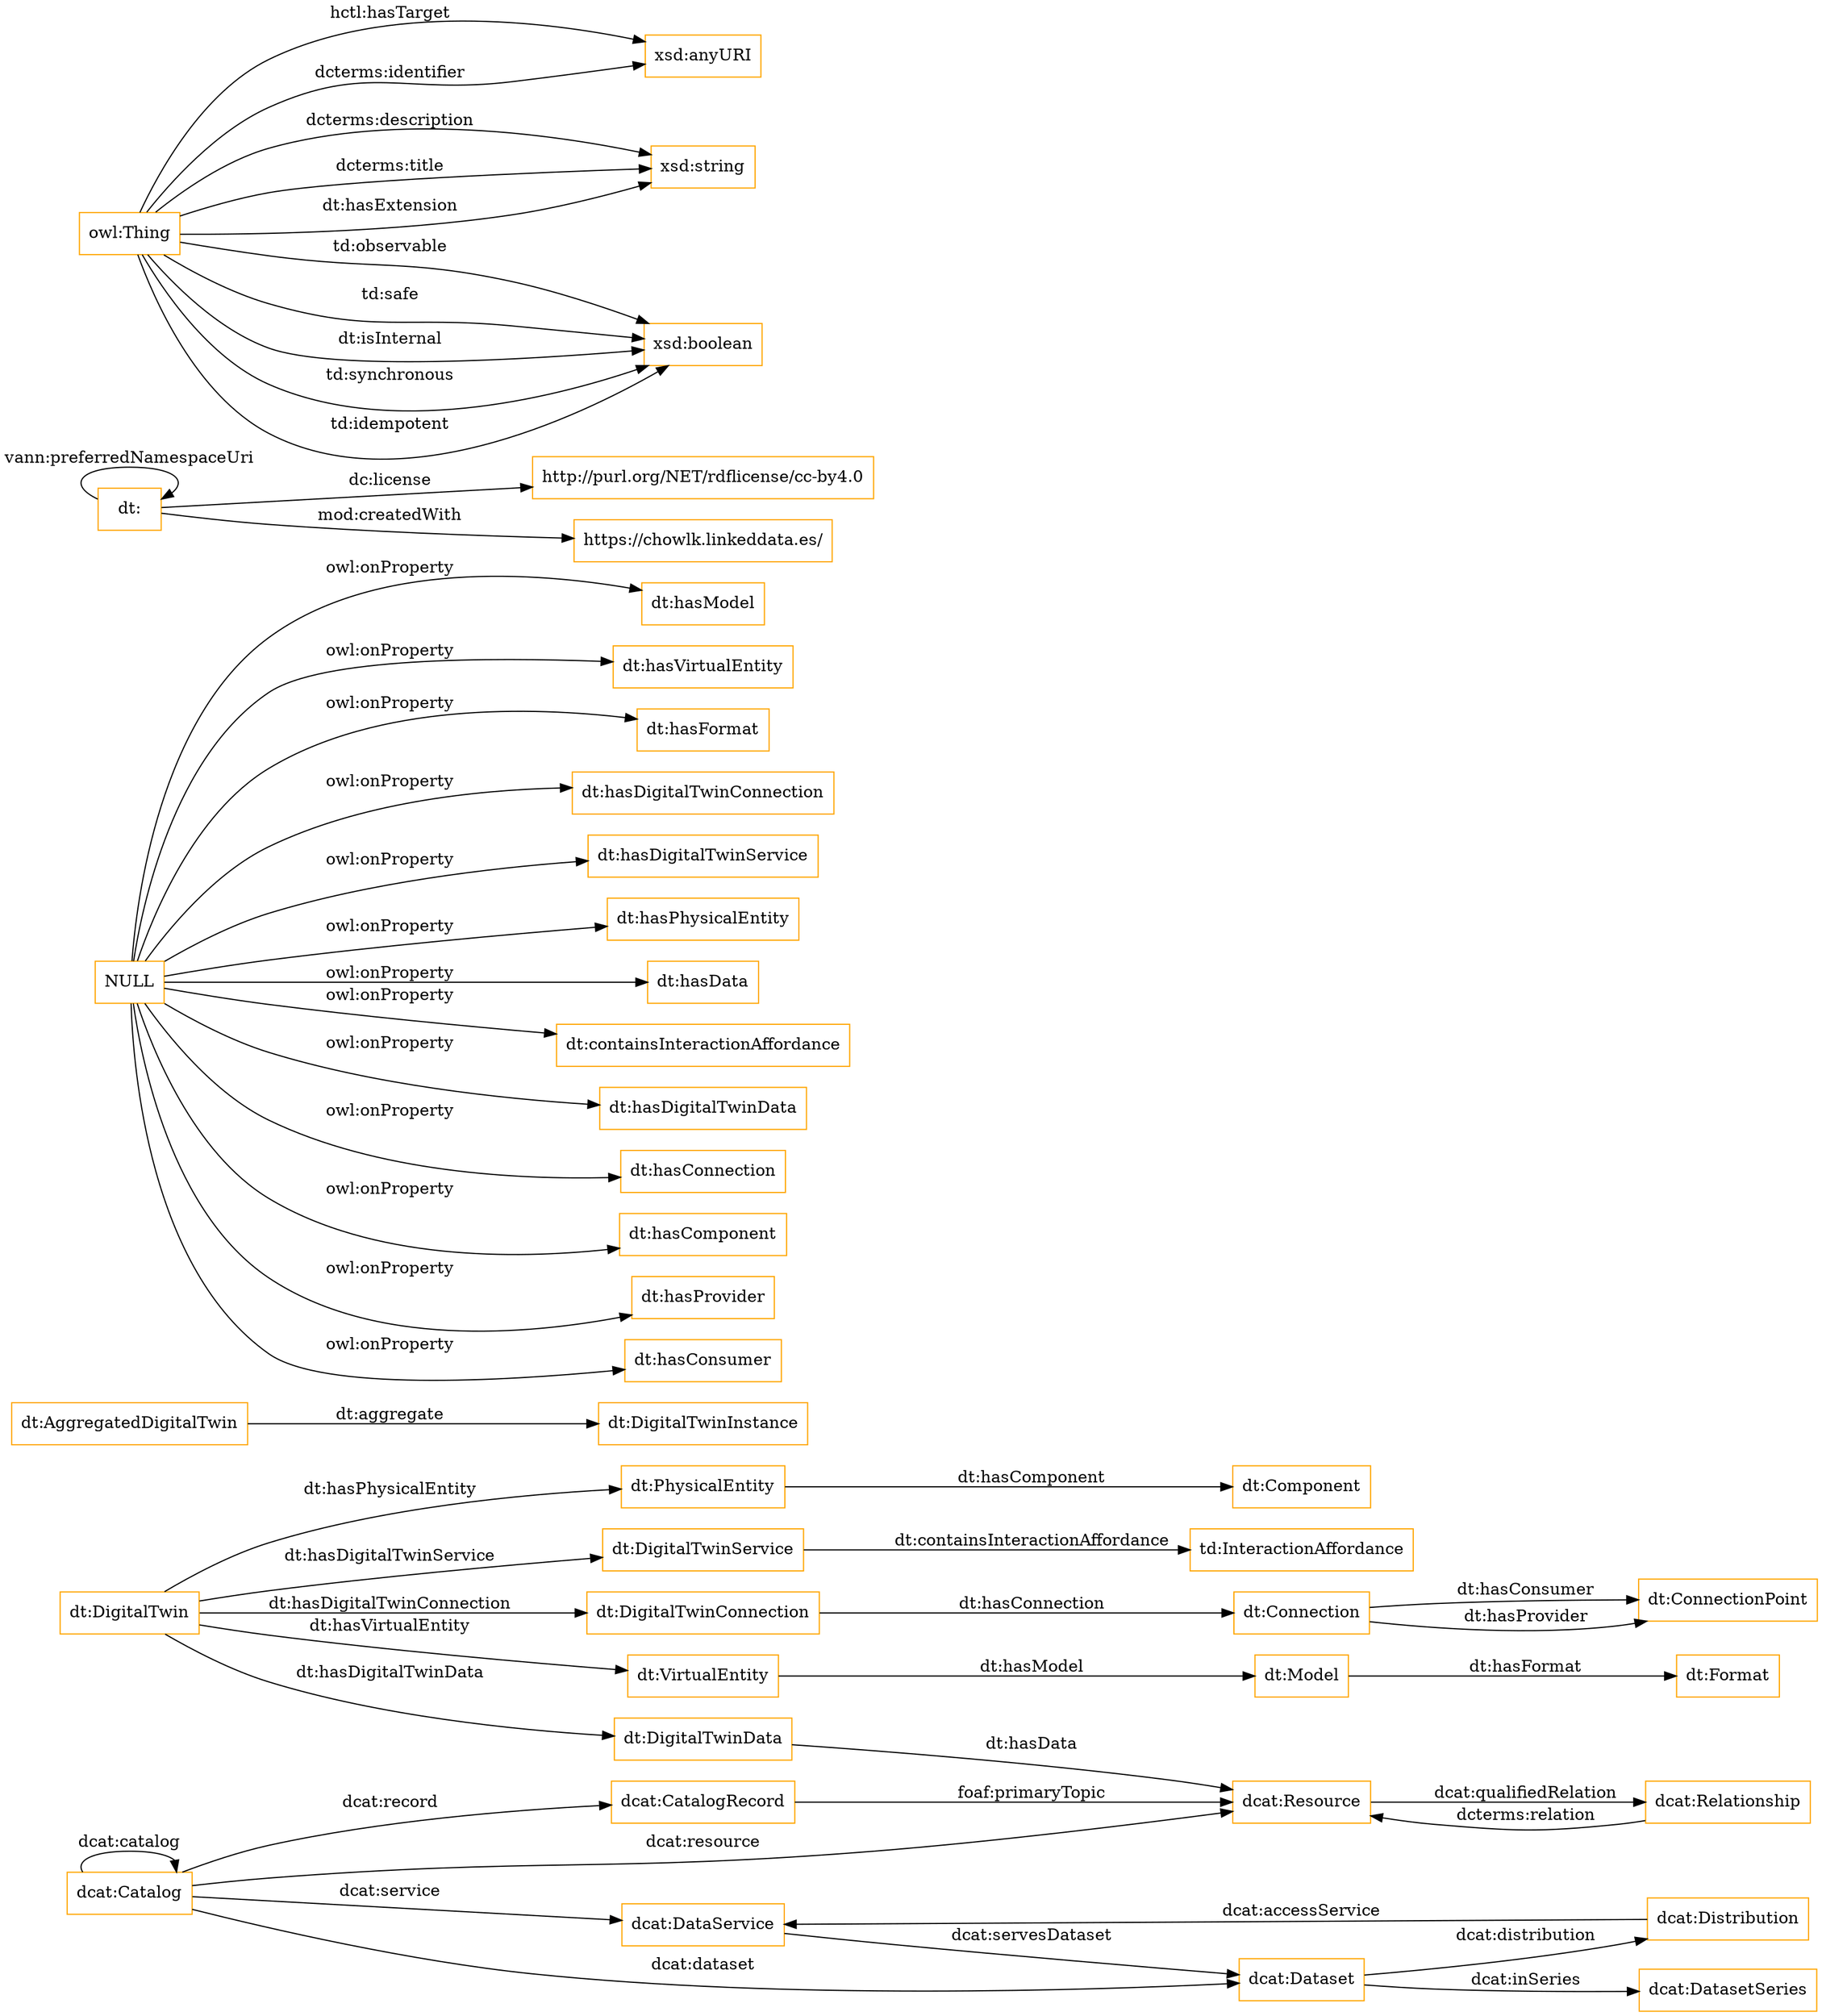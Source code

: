 digraph ar2dtool_diagram { 
rankdir=LR;
size="1501"
node [shape = rectangle, color="orange"]; "dt:DigitalTwin" "dcat:Distribution" "dt:VirtualEntity" "dcat:DataService" "dt:DigitalTwinData" "dcat:Resource" "dcat:Catalog" "dt:AggregatedDigitalTwin" "dt:ConnectionPoint" "td:InteractionAffordance" "dt:Connection" "dcat:DatasetSeries" "dt:PhysicalEntity" "dt:Model" "dt:DigitalTwinService" "dcat:Relationship" "dt:DigitalTwinInstance" "dt:DigitalTwinConnection" "dcat:Dataset" "dt:Format" "dt:Component" "dcat:CatalogRecord" ; /*classes style*/
	"NULL" -> "dt:hasModel" [ label = "owl:onProperty" ];
	"NULL" -> "dt:hasVirtualEntity" [ label = "owl:onProperty" ];
	"NULL" -> "dt:hasFormat" [ label = "owl:onProperty" ];
	"NULL" -> "dt:hasDigitalTwinConnection" [ label = "owl:onProperty" ];
	"NULL" -> "dt:hasDigitalTwinService" [ label = "owl:onProperty" ];
	"NULL" -> "dt:hasPhysicalEntity" [ label = "owl:onProperty" ];
	"NULL" -> "dt:hasData" [ label = "owl:onProperty" ];
	"NULL" -> "dt:containsInteractionAffordance" [ label = "owl:onProperty" ];
	"NULL" -> "dt:hasDigitalTwinData" [ label = "owl:onProperty" ];
	"NULL" -> "dt:hasConnection" [ label = "owl:onProperty" ];
	"NULL" -> "dt:hasComponent" [ label = "owl:onProperty" ];
	"NULL" -> "dt:hasProvider" [ label = "owl:onProperty" ];
	"NULL" -> "dt:hasConsumer" [ label = "owl:onProperty" ];
	"dt:" -> "dt:" [ label = "vann:preferredNamespaceUri" ];
	"dt:" -> "http://purl.org/NET/rdflicense/cc-by4.0" [ label = "dc:license" ];
	"dt:" -> "https://chowlk.linkeddata.es/" [ label = "mod:createdWith" ];
	"dt:DigitalTwin" -> "dt:PhysicalEntity" [ label = "dt:hasPhysicalEntity" ];
	"dt:PhysicalEntity" -> "dt:Component" [ label = "dt:hasComponent" ];
	"owl:Thing" -> "xsd:anyURI" [ label = "hctl:hasTarget" ];
	"dcat:Catalog" -> "dcat:Resource" [ label = "dcat:resource" ];
	"dt:AggregatedDigitalTwin" -> "dt:DigitalTwinInstance" [ label = "dt:aggregate" ];
	"owl:Thing" -> "xsd:string" [ label = "dcterms:description" ];
	"dt:DigitalTwin" -> "dt:DigitalTwinService" [ label = "dt:hasDigitalTwinService" ];
	"dt:Connection" -> "dt:ConnectionPoint" [ label = "dt:hasConsumer" ];
	"dt:DigitalTwinConnection" -> "dt:Connection" [ label = "dt:hasConnection" ];
	"dcat:Distribution" -> "dcat:DataService" [ label = "dcat:accessService" ];
	"dcat:Catalog" -> "dcat:CatalogRecord" [ label = "dcat:record" ];
	"dcat:Resource" -> "dcat:Relationship" [ label = "dcat:qualifiedRelation" ];
	"dcat:CatalogRecord" -> "dcat:Resource" [ label = "foaf:primaryTopic" ];
	"dcat:Catalog" -> "dcat:Dataset" [ label = "dcat:dataset" ];
	"owl:Thing" -> "xsd:boolean" [ label = "td:observable" ];
	"dcat:DataService" -> "dcat:Dataset" [ label = "dcat:servesDataset" ];
	"dt:DigitalTwinService" -> "td:InteractionAffordance" [ label = "dt:containsInteractionAffordance" ];
	"dcat:Catalog" -> "dcat:DataService" [ label = "dcat:service" ];
	"dt:Model" -> "dt:Format" [ label = "dt:hasFormat" ];
	"owl:Thing" -> "xsd:anyURI" [ label = "dcterms:identifier" ];
	"dt:DigitalTwin" -> "dt:DigitalTwinData" [ label = "dt:hasDigitalTwinData" ];
	"dcat:Catalog" -> "dcat:Catalog" [ label = "dcat:catalog" ];
	"dcat:Relationship" -> "dcat:Resource" [ label = "dcterms:relation" ];
	"dt:DigitalTwin" -> "dt:VirtualEntity" [ label = "dt:hasVirtualEntity" ];
	"owl:Thing" -> "xsd:boolean" [ label = "td:safe" ];
	"dt:VirtualEntity" -> "dt:Model" [ label = "dt:hasModel" ];
	"dt:DigitalTwinData" -> "dcat:Resource" [ label = "dt:hasData" ];
	"owl:Thing" -> "xsd:boolean" [ label = "dt:isInternal" ];
	"dcat:Dataset" -> "dcat:Distribution" [ label = "dcat:distribution" ];
	"dcat:Dataset" -> "dcat:DatasetSeries" [ label = "dcat:inSeries" ];
	"dt:Connection" -> "dt:ConnectionPoint" [ label = "dt:hasProvider" ];
	"dt:DigitalTwin" -> "dt:DigitalTwinConnection" [ label = "dt:hasDigitalTwinConnection" ];
	"owl:Thing" -> "xsd:string" [ label = "dcterms:title" ];
	"owl:Thing" -> "xsd:boolean" [ label = "td:synchronous" ];
	"owl:Thing" -> "xsd:boolean" [ label = "td:idempotent" ];
	"owl:Thing" -> "xsd:string" [ label = "dt:hasExtension" ];

}
